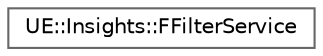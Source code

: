 digraph "Graphical Class Hierarchy"
{
 // INTERACTIVE_SVG=YES
 // LATEX_PDF_SIZE
  bgcolor="transparent";
  edge [fontname=Helvetica,fontsize=10,labelfontname=Helvetica,labelfontsize=10];
  node [fontname=Helvetica,fontsize=10,shape=box,height=0.2,width=0.4];
  rankdir="LR";
  Node0 [id="Node000000",label="UE::Insights::FFilterService",height=0.2,width=0.4,color="grey40", fillcolor="white", style="filled",URL="$dd/df9/classUE_1_1Insights_1_1FFilterService.html",tooltip=" "];
}
